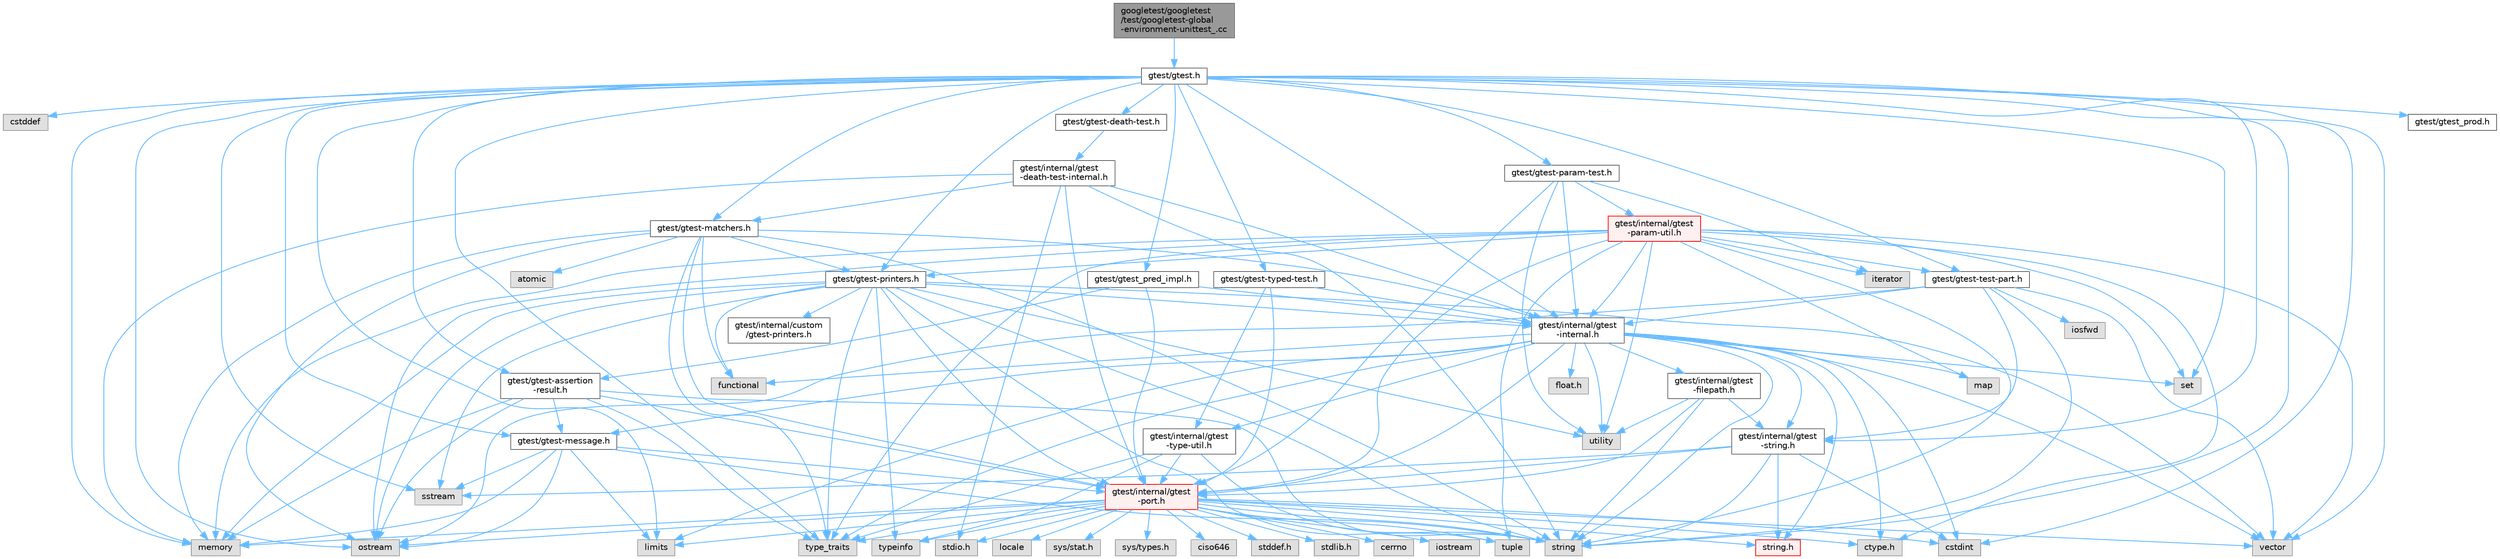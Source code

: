 digraph "googletest/googletest/test/googletest-global-environment-unittest_.cc"
{
 // LATEX_PDF_SIZE
  bgcolor="transparent";
  edge [fontname=Helvetica,fontsize=10,labelfontname=Helvetica,labelfontsize=10];
  node [fontname=Helvetica,fontsize=10,shape=box,height=0.2,width=0.4];
  Node1 [id="Node000001",label="googletest/googletest\l/test/googletest-global\l-environment-unittest_.cc",height=0.2,width=0.4,color="gray40", fillcolor="grey60", style="filled", fontcolor="black",tooltip=" "];
  Node1 -> Node2 [id="edge147_Node000001_Node000002",color="steelblue1",style="solid",tooltip=" "];
  Node2 [id="Node000002",label="gtest/gtest.h",height=0.2,width=0.4,color="grey40", fillcolor="white", style="filled",URL="$gtest_8h.html",tooltip=" "];
  Node2 -> Node3 [id="edge148_Node000002_Node000003",color="steelblue1",style="solid",tooltip=" "];
  Node3 [id="Node000003",label="cstddef",height=0.2,width=0.4,color="grey60", fillcolor="#E0E0E0", style="filled",tooltip=" "];
  Node2 -> Node4 [id="edge149_Node000002_Node000004",color="steelblue1",style="solid",tooltip=" "];
  Node4 [id="Node000004",label="cstdint",height=0.2,width=0.4,color="grey60", fillcolor="#E0E0E0", style="filled",tooltip=" "];
  Node2 -> Node5 [id="edge150_Node000002_Node000005",color="steelblue1",style="solid",tooltip=" "];
  Node5 [id="Node000005",label="limits",height=0.2,width=0.4,color="grey60", fillcolor="#E0E0E0", style="filled",tooltip=" "];
  Node2 -> Node6 [id="edge151_Node000002_Node000006",color="steelblue1",style="solid",tooltip=" "];
  Node6 [id="Node000006",label="memory",height=0.2,width=0.4,color="grey60", fillcolor="#E0E0E0", style="filled",tooltip=" "];
  Node2 -> Node7 [id="edge152_Node000002_Node000007",color="steelblue1",style="solid",tooltip=" "];
  Node7 [id="Node000007",label="ostream",height=0.2,width=0.4,color="grey60", fillcolor="#E0E0E0", style="filled",tooltip=" "];
  Node2 -> Node8 [id="edge153_Node000002_Node000008",color="steelblue1",style="solid",tooltip=" "];
  Node8 [id="Node000008",label="set",height=0.2,width=0.4,color="grey60", fillcolor="#E0E0E0", style="filled",tooltip=" "];
  Node2 -> Node9 [id="edge154_Node000002_Node000009",color="steelblue1",style="solid",tooltip=" "];
  Node9 [id="Node000009",label="sstream",height=0.2,width=0.4,color="grey60", fillcolor="#E0E0E0", style="filled",tooltip=" "];
  Node2 -> Node10 [id="edge155_Node000002_Node000010",color="steelblue1",style="solid",tooltip=" "];
  Node10 [id="Node000010",label="string",height=0.2,width=0.4,color="grey60", fillcolor="#E0E0E0", style="filled",tooltip=" "];
  Node2 -> Node11 [id="edge156_Node000002_Node000011",color="steelblue1",style="solid",tooltip=" "];
  Node11 [id="Node000011",label="type_traits",height=0.2,width=0.4,color="grey60", fillcolor="#E0E0E0", style="filled",tooltip=" "];
  Node2 -> Node12 [id="edge157_Node000002_Node000012",color="steelblue1",style="solid",tooltip=" "];
  Node12 [id="Node000012",label="vector",height=0.2,width=0.4,color="grey60", fillcolor="#E0E0E0", style="filled",tooltip=" "];
  Node2 -> Node13 [id="edge158_Node000002_Node000013",color="steelblue1",style="solid",tooltip=" "];
  Node13 [id="Node000013",label="gtest/gtest-assertion\l-result.h",height=0.2,width=0.4,color="grey40", fillcolor="white", style="filled",URL="$gtest-assertion-result_8h.html",tooltip=" "];
  Node13 -> Node6 [id="edge159_Node000013_Node000006",color="steelblue1",style="solid",tooltip=" "];
  Node13 -> Node7 [id="edge160_Node000013_Node000007",color="steelblue1",style="solid",tooltip=" "];
  Node13 -> Node10 [id="edge161_Node000013_Node000010",color="steelblue1",style="solid",tooltip=" "];
  Node13 -> Node11 [id="edge162_Node000013_Node000011",color="steelblue1",style="solid",tooltip=" "];
  Node13 -> Node14 [id="edge163_Node000013_Node000014",color="steelblue1",style="solid",tooltip=" "];
  Node14 [id="Node000014",label="gtest/gtest-message.h",height=0.2,width=0.4,color="grey40", fillcolor="white", style="filled",URL="$gtest-message_8h.html",tooltip=" "];
  Node14 -> Node5 [id="edge164_Node000014_Node000005",color="steelblue1",style="solid",tooltip=" "];
  Node14 -> Node6 [id="edge165_Node000014_Node000006",color="steelblue1",style="solid",tooltip=" "];
  Node14 -> Node7 [id="edge166_Node000014_Node000007",color="steelblue1",style="solid",tooltip=" "];
  Node14 -> Node9 [id="edge167_Node000014_Node000009",color="steelblue1",style="solid",tooltip=" "];
  Node14 -> Node10 [id="edge168_Node000014_Node000010",color="steelblue1",style="solid",tooltip=" "];
  Node14 -> Node15 [id="edge169_Node000014_Node000015",color="steelblue1",style="solid",tooltip=" "];
  Node15 [id="Node000015",label="gtest/internal/gtest\l-port.h",height=0.2,width=0.4,color="red", fillcolor="#FFF0F0", style="filled",URL="$gtest-port_8h.html",tooltip=" "];
  Node15 -> Node16 [id="edge170_Node000015_Node000016",color="steelblue1",style="solid",tooltip=" "];
  Node16 [id="Node000016",label="ciso646",height=0.2,width=0.4,color="grey60", fillcolor="#E0E0E0", style="filled",tooltip=" "];
  Node15 -> Node17 [id="edge171_Node000015_Node000017",color="steelblue1",style="solid",tooltip=" "];
  Node17 [id="Node000017",label="ctype.h",height=0.2,width=0.4,color="grey60", fillcolor="#E0E0E0", style="filled",tooltip=" "];
  Node15 -> Node18 [id="edge172_Node000015_Node000018",color="steelblue1",style="solid",tooltip=" "];
  Node18 [id="Node000018",label="stddef.h",height=0.2,width=0.4,color="grey60", fillcolor="#E0E0E0", style="filled",tooltip=" "];
  Node15 -> Node19 [id="edge173_Node000015_Node000019",color="steelblue1",style="solid",tooltip=" "];
  Node19 [id="Node000019",label="stdio.h",height=0.2,width=0.4,color="grey60", fillcolor="#E0E0E0", style="filled",tooltip=" "];
  Node15 -> Node20 [id="edge174_Node000015_Node000020",color="steelblue1",style="solid",tooltip=" "];
  Node20 [id="Node000020",label="stdlib.h",height=0.2,width=0.4,color="grey60", fillcolor="#E0E0E0", style="filled",tooltip=" "];
  Node15 -> Node21 [id="edge175_Node000015_Node000021",color="steelblue1",style="solid",tooltip=" "];
  Node21 [id="Node000021",label="string.h",height=0.2,width=0.4,color="red", fillcolor="#FFF0F0", style="filled",URL="$string_8h.html",tooltip=" "];
  Node15 -> Node32 [id="edge176_Node000015_Node000032",color="steelblue1",style="solid",tooltip=" "];
  Node32 [id="Node000032",label="cerrno",height=0.2,width=0.4,color="grey60", fillcolor="#E0E0E0", style="filled",tooltip=" "];
  Node15 -> Node4 [id="edge177_Node000015_Node000004",color="steelblue1",style="solid",tooltip=" "];
  Node15 -> Node33 [id="edge178_Node000015_Node000033",color="steelblue1",style="solid",tooltip=" "];
  Node33 [id="Node000033",label="iostream",height=0.2,width=0.4,color="grey60", fillcolor="#E0E0E0", style="filled",tooltip=" "];
  Node15 -> Node5 [id="edge179_Node000015_Node000005",color="steelblue1",style="solid",tooltip=" "];
  Node15 -> Node34 [id="edge180_Node000015_Node000034",color="steelblue1",style="solid",tooltip=" "];
  Node34 [id="Node000034",label="locale",height=0.2,width=0.4,color="grey60", fillcolor="#E0E0E0", style="filled",tooltip=" "];
  Node15 -> Node6 [id="edge181_Node000015_Node000006",color="steelblue1",style="solid",tooltip=" "];
  Node15 -> Node7 [id="edge182_Node000015_Node000007",color="steelblue1",style="solid",tooltip=" "];
  Node15 -> Node10 [id="edge183_Node000015_Node000010",color="steelblue1",style="solid",tooltip=" "];
  Node15 -> Node35 [id="edge184_Node000015_Node000035",color="steelblue1",style="solid",tooltip=" "];
  Node35 [id="Node000035",label="tuple",height=0.2,width=0.4,color="grey60", fillcolor="#E0E0E0", style="filled",tooltip=" "];
  Node15 -> Node11 [id="edge185_Node000015_Node000011",color="steelblue1",style="solid",tooltip=" "];
  Node15 -> Node12 [id="edge186_Node000015_Node000012",color="steelblue1",style="solid",tooltip=" "];
  Node15 -> Node36 [id="edge187_Node000015_Node000036",color="steelblue1",style="solid",tooltip=" "];
  Node36 [id="Node000036",label="sys/stat.h",height=0.2,width=0.4,color="grey60", fillcolor="#E0E0E0", style="filled",tooltip=" "];
  Node15 -> Node37 [id="edge188_Node000015_Node000037",color="steelblue1",style="solid",tooltip=" "];
  Node37 [id="Node000037",label="sys/types.h",height=0.2,width=0.4,color="grey60", fillcolor="#E0E0E0", style="filled",tooltip=" "];
  Node15 -> Node43 [id="edge189_Node000015_Node000043",color="steelblue1",style="solid",tooltip=" "];
  Node43 [id="Node000043",label="typeinfo",height=0.2,width=0.4,color="grey60", fillcolor="#E0E0E0", style="filled",tooltip=" "];
  Node13 -> Node15 [id="edge190_Node000013_Node000015",color="steelblue1",style="solid",tooltip=" "];
  Node2 -> Node44 [id="edge191_Node000002_Node000044",color="steelblue1",style="solid",tooltip=" "];
  Node44 [id="Node000044",label="gtest/gtest-death-test.h",height=0.2,width=0.4,color="grey40", fillcolor="white", style="filled",URL="$gtest-death-test_8h.html",tooltip=" "];
  Node44 -> Node45 [id="edge192_Node000044_Node000045",color="steelblue1",style="solid",tooltip=" "];
  Node45 [id="Node000045",label="gtest/internal/gtest\l-death-test-internal.h",height=0.2,width=0.4,color="grey40", fillcolor="white", style="filled",URL="$gtest-death-test-internal_8h.html",tooltip=" "];
  Node45 -> Node19 [id="edge193_Node000045_Node000019",color="steelblue1",style="solid",tooltip=" "];
  Node45 -> Node6 [id="edge194_Node000045_Node000006",color="steelblue1",style="solid",tooltip=" "];
  Node45 -> Node10 [id="edge195_Node000045_Node000010",color="steelblue1",style="solid",tooltip=" "];
  Node45 -> Node46 [id="edge196_Node000045_Node000046",color="steelblue1",style="solid",tooltip=" "];
  Node46 [id="Node000046",label="gtest/gtest-matchers.h",height=0.2,width=0.4,color="grey40", fillcolor="white", style="filled",URL="$gtest-matchers_8h.html",tooltip=" "];
  Node46 -> Node47 [id="edge197_Node000046_Node000047",color="steelblue1",style="solid",tooltip=" "];
  Node47 [id="Node000047",label="atomic",height=0.2,width=0.4,color="grey60", fillcolor="#E0E0E0", style="filled",tooltip=" "];
  Node46 -> Node48 [id="edge198_Node000046_Node000048",color="steelblue1",style="solid",tooltip=" "];
  Node48 [id="Node000048",label="functional",height=0.2,width=0.4,color="grey60", fillcolor="#E0E0E0", style="filled",tooltip=" "];
  Node46 -> Node6 [id="edge199_Node000046_Node000006",color="steelblue1",style="solid",tooltip=" "];
  Node46 -> Node7 [id="edge200_Node000046_Node000007",color="steelblue1",style="solid",tooltip=" "];
  Node46 -> Node10 [id="edge201_Node000046_Node000010",color="steelblue1",style="solid",tooltip=" "];
  Node46 -> Node11 [id="edge202_Node000046_Node000011",color="steelblue1",style="solid",tooltip=" "];
  Node46 -> Node49 [id="edge203_Node000046_Node000049",color="steelblue1",style="solid",tooltip=" "];
  Node49 [id="Node000049",label="gtest/gtest-printers.h",height=0.2,width=0.4,color="grey40", fillcolor="white", style="filled",URL="$gtest-printers_8h.html",tooltip=" "];
  Node49 -> Node48 [id="edge204_Node000049_Node000048",color="steelblue1",style="solid",tooltip=" "];
  Node49 -> Node6 [id="edge205_Node000049_Node000006",color="steelblue1",style="solid",tooltip=" "];
  Node49 -> Node7 [id="edge206_Node000049_Node000007",color="steelblue1",style="solid",tooltip=" "];
  Node49 -> Node9 [id="edge207_Node000049_Node000009",color="steelblue1",style="solid",tooltip=" "];
  Node49 -> Node10 [id="edge208_Node000049_Node000010",color="steelblue1",style="solid",tooltip=" "];
  Node49 -> Node35 [id="edge209_Node000049_Node000035",color="steelblue1",style="solid",tooltip=" "];
  Node49 -> Node11 [id="edge210_Node000049_Node000011",color="steelblue1",style="solid",tooltip=" "];
  Node49 -> Node43 [id="edge211_Node000049_Node000043",color="steelblue1",style="solid",tooltip=" "];
  Node49 -> Node26 [id="edge212_Node000049_Node000026",color="steelblue1",style="solid",tooltip=" "];
  Node26 [id="Node000026",label="utility",height=0.2,width=0.4,color="grey60", fillcolor="#E0E0E0", style="filled",tooltip=" "];
  Node49 -> Node12 [id="edge213_Node000049_Node000012",color="steelblue1",style="solid",tooltip=" "];
  Node49 -> Node50 [id="edge214_Node000049_Node000050",color="steelblue1",style="solid",tooltip=" "];
  Node50 [id="Node000050",label="gtest/internal/gtest\l-internal.h",height=0.2,width=0.4,color="grey40", fillcolor="white", style="filled",URL="$gtest-internal_8h.html",tooltip=" "];
  Node50 -> Node15 [id="edge215_Node000050_Node000015",color="steelblue1",style="solid",tooltip=" "];
  Node50 -> Node17 [id="edge216_Node000050_Node000017",color="steelblue1",style="solid",tooltip=" "];
  Node50 -> Node51 [id="edge217_Node000050_Node000051",color="steelblue1",style="solid",tooltip=" "];
  Node51 [id="Node000051",label="float.h",height=0.2,width=0.4,color="grey60", fillcolor="#E0E0E0", style="filled",tooltip=" "];
  Node50 -> Node21 [id="edge218_Node000050_Node000021",color="steelblue1",style="solid",tooltip=" "];
  Node50 -> Node4 [id="edge219_Node000050_Node000004",color="steelblue1",style="solid",tooltip=" "];
  Node50 -> Node48 [id="edge220_Node000050_Node000048",color="steelblue1",style="solid",tooltip=" "];
  Node50 -> Node5 [id="edge221_Node000050_Node000005",color="steelblue1",style="solid",tooltip=" "];
  Node50 -> Node52 [id="edge222_Node000050_Node000052",color="steelblue1",style="solid",tooltip=" "];
  Node52 [id="Node000052",label="map",height=0.2,width=0.4,color="grey60", fillcolor="#E0E0E0", style="filled",tooltip=" "];
  Node50 -> Node8 [id="edge223_Node000050_Node000008",color="steelblue1",style="solid",tooltip=" "];
  Node50 -> Node10 [id="edge224_Node000050_Node000010",color="steelblue1",style="solid",tooltip=" "];
  Node50 -> Node11 [id="edge225_Node000050_Node000011",color="steelblue1",style="solid",tooltip=" "];
  Node50 -> Node26 [id="edge226_Node000050_Node000026",color="steelblue1",style="solid",tooltip=" "];
  Node50 -> Node12 [id="edge227_Node000050_Node000012",color="steelblue1",style="solid",tooltip=" "];
  Node50 -> Node14 [id="edge228_Node000050_Node000014",color="steelblue1",style="solid",tooltip=" "];
  Node50 -> Node53 [id="edge229_Node000050_Node000053",color="steelblue1",style="solid",tooltip=" "];
  Node53 [id="Node000053",label="gtest/internal/gtest\l-filepath.h",height=0.2,width=0.4,color="grey40", fillcolor="white", style="filled",URL="$gtest-filepath_8h.html",tooltip=" "];
  Node53 -> Node10 [id="edge230_Node000053_Node000010",color="steelblue1",style="solid",tooltip=" "];
  Node53 -> Node26 [id="edge231_Node000053_Node000026",color="steelblue1",style="solid",tooltip=" "];
  Node53 -> Node15 [id="edge232_Node000053_Node000015",color="steelblue1",style="solid",tooltip=" "];
  Node53 -> Node54 [id="edge233_Node000053_Node000054",color="steelblue1",style="solid",tooltip=" "];
  Node54 [id="Node000054",label="gtest/internal/gtest\l-string.h",height=0.2,width=0.4,color="grey40", fillcolor="white", style="filled",URL="$gtest-string_8h.html",tooltip=" "];
  Node54 -> Node21 [id="edge234_Node000054_Node000021",color="steelblue1",style="solid",tooltip=" "];
  Node54 -> Node4 [id="edge235_Node000054_Node000004",color="steelblue1",style="solid",tooltip=" "];
  Node54 -> Node9 [id="edge236_Node000054_Node000009",color="steelblue1",style="solid",tooltip=" "];
  Node54 -> Node10 [id="edge237_Node000054_Node000010",color="steelblue1",style="solid",tooltip=" "];
  Node54 -> Node15 [id="edge238_Node000054_Node000015",color="steelblue1",style="solid",tooltip=" "];
  Node50 -> Node54 [id="edge239_Node000050_Node000054",color="steelblue1",style="solid",tooltip=" "];
  Node50 -> Node55 [id="edge240_Node000050_Node000055",color="steelblue1",style="solid",tooltip=" "];
  Node55 [id="Node000055",label="gtest/internal/gtest\l-type-util.h",height=0.2,width=0.4,color="grey40", fillcolor="white", style="filled",URL="$gtest-type-util_8h.html",tooltip=" "];
  Node55 -> Node10 [id="edge241_Node000055_Node000010",color="steelblue1",style="solid",tooltip=" "];
  Node55 -> Node11 [id="edge242_Node000055_Node000011",color="steelblue1",style="solid",tooltip=" "];
  Node55 -> Node43 [id="edge243_Node000055_Node000043",color="steelblue1",style="solid",tooltip=" "];
  Node55 -> Node15 [id="edge244_Node000055_Node000015",color="steelblue1",style="solid",tooltip=" "];
  Node49 -> Node15 [id="edge245_Node000049_Node000015",color="steelblue1",style="solid",tooltip=" "];
  Node49 -> Node56 [id="edge246_Node000049_Node000056",color="steelblue1",style="solid",tooltip=" "];
  Node56 [id="Node000056",label="gtest/internal/custom\l/gtest-printers.h",height=0.2,width=0.4,color="grey40", fillcolor="white", style="filled",URL="$internal_2custom_2gtest-printers_8h.html",tooltip=" "];
  Node46 -> Node50 [id="edge247_Node000046_Node000050",color="steelblue1",style="solid",tooltip=" "];
  Node46 -> Node15 [id="edge248_Node000046_Node000015",color="steelblue1",style="solid",tooltip=" "];
  Node45 -> Node50 [id="edge249_Node000045_Node000050",color="steelblue1",style="solid",tooltip=" "];
  Node45 -> Node15 [id="edge250_Node000045_Node000015",color="steelblue1",style="solid",tooltip=" "];
  Node2 -> Node46 [id="edge251_Node000002_Node000046",color="steelblue1",style="solid",tooltip=" "];
  Node2 -> Node14 [id="edge252_Node000002_Node000014",color="steelblue1",style="solid",tooltip=" "];
  Node2 -> Node57 [id="edge253_Node000002_Node000057",color="steelblue1",style="solid",tooltip=" "];
  Node57 [id="Node000057",label="gtest/gtest-param-test.h",height=0.2,width=0.4,color="grey40", fillcolor="white", style="filled",URL="$gtest-param-test_8h.html",tooltip=" "];
  Node57 -> Node28 [id="edge254_Node000057_Node000028",color="steelblue1",style="solid",tooltip=" "];
  Node28 [id="Node000028",label="iterator",height=0.2,width=0.4,color="grey60", fillcolor="#E0E0E0", style="filled",tooltip=" "];
  Node57 -> Node26 [id="edge255_Node000057_Node000026",color="steelblue1",style="solid",tooltip=" "];
  Node57 -> Node50 [id="edge256_Node000057_Node000050",color="steelblue1",style="solid",tooltip=" "];
  Node57 -> Node58 [id="edge257_Node000057_Node000058",color="steelblue1",style="solid",tooltip=" "];
  Node58 [id="Node000058",label="gtest/internal/gtest\l-param-util.h",height=0.2,width=0.4,color="red", fillcolor="#FFF0F0", style="filled",URL="$gtest-param-util_8h.html",tooltip=" "];
  Node58 -> Node17 [id="edge258_Node000058_Node000017",color="steelblue1",style="solid",tooltip=" "];
  Node58 -> Node28 [id="edge259_Node000058_Node000028",color="steelblue1",style="solid",tooltip=" "];
  Node58 -> Node52 [id="edge260_Node000058_Node000052",color="steelblue1",style="solid",tooltip=" "];
  Node58 -> Node6 [id="edge261_Node000058_Node000006",color="steelblue1",style="solid",tooltip=" "];
  Node58 -> Node7 [id="edge262_Node000058_Node000007",color="steelblue1",style="solid",tooltip=" "];
  Node58 -> Node8 [id="edge263_Node000058_Node000008",color="steelblue1",style="solid",tooltip=" "];
  Node58 -> Node10 [id="edge264_Node000058_Node000010",color="steelblue1",style="solid",tooltip=" "];
  Node58 -> Node35 [id="edge265_Node000058_Node000035",color="steelblue1",style="solid",tooltip=" "];
  Node58 -> Node11 [id="edge266_Node000058_Node000011",color="steelblue1",style="solid",tooltip=" "];
  Node58 -> Node26 [id="edge267_Node000058_Node000026",color="steelblue1",style="solid",tooltip=" "];
  Node58 -> Node12 [id="edge268_Node000058_Node000012",color="steelblue1",style="solid",tooltip=" "];
  Node58 -> Node49 [id="edge269_Node000058_Node000049",color="steelblue1",style="solid",tooltip=" "];
  Node58 -> Node61 [id="edge270_Node000058_Node000061",color="steelblue1",style="solid",tooltip=" "];
  Node61 [id="Node000061",label="gtest/gtest-test-part.h",height=0.2,width=0.4,color="grey40", fillcolor="white", style="filled",URL="$gtest-test-part_8h.html",tooltip=" "];
  Node61 -> Node62 [id="edge271_Node000061_Node000062",color="steelblue1",style="solid",tooltip=" "];
  Node62 [id="Node000062",label="iosfwd",height=0.2,width=0.4,color="grey60", fillcolor="#E0E0E0", style="filled",tooltip=" "];
  Node61 -> Node7 [id="edge272_Node000061_Node000007",color="steelblue1",style="solid",tooltip=" "];
  Node61 -> Node10 [id="edge273_Node000061_Node000010",color="steelblue1",style="solid",tooltip=" "];
  Node61 -> Node12 [id="edge274_Node000061_Node000012",color="steelblue1",style="solid",tooltip=" "];
  Node61 -> Node50 [id="edge275_Node000061_Node000050",color="steelblue1",style="solid",tooltip=" "];
  Node61 -> Node54 [id="edge276_Node000061_Node000054",color="steelblue1",style="solid",tooltip=" "];
  Node58 -> Node50 [id="edge277_Node000058_Node000050",color="steelblue1",style="solid",tooltip=" "];
  Node58 -> Node15 [id="edge278_Node000058_Node000015",color="steelblue1",style="solid",tooltip=" "];
  Node57 -> Node15 [id="edge279_Node000057_Node000015",color="steelblue1",style="solid",tooltip=" "];
  Node2 -> Node49 [id="edge280_Node000002_Node000049",color="steelblue1",style="solid",tooltip=" "];
  Node2 -> Node61 [id="edge281_Node000002_Node000061",color="steelblue1",style="solid",tooltip=" "];
  Node2 -> Node63 [id="edge282_Node000002_Node000063",color="steelblue1",style="solid",tooltip=" "];
  Node63 [id="Node000063",label="gtest/gtest-typed-test.h",height=0.2,width=0.4,color="grey40", fillcolor="white", style="filled",URL="$gtest-typed-test_8h.html",tooltip=" "];
  Node63 -> Node50 [id="edge283_Node000063_Node000050",color="steelblue1",style="solid",tooltip=" "];
  Node63 -> Node15 [id="edge284_Node000063_Node000015",color="steelblue1",style="solid",tooltip=" "];
  Node63 -> Node55 [id="edge285_Node000063_Node000055",color="steelblue1",style="solid",tooltip=" "];
  Node2 -> Node64 [id="edge286_Node000002_Node000064",color="steelblue1",style="solid",tooltip=" "];
  Node64 [id="Node000064",label="gtest/gtest_pred_impl.h",height=0.2,width=0.4,color="grey40", fillcolor="white", style="filled",URL="$gtest__pred__impl_8h.html",tooltip=" "];
  Node64 -> Node13 [id="edge287_Node000064_Node000013",color="steelblue1",style="solid",tooltip=" "];
  Node64 -> Node50 [id="edge288_Node000064_Node000050",color="steelblue1",style="solid",tooltip=" "];
  Node64 -> Node15 [id="edge289_Node000064_Node000015",color="steelblue1",style="solid",tooltip=" "];
  Node2 -> Node65 [id="edge290_Node000002_Node000065",color="steelblue1",style="solid",tooltip=" "];
  Node65 [id="Node000065",label="gtest/gtest_prod.h",height=0.2,width=0.4,color="grey40", fillcolor="white", style="filled",URL="$gtest__prod_8h.html",tooltip=" "];
  Node2 -> Node50 [id="edge291_Node000002_Node000050",color="steelblue1",style="solid",tooltip=" "];
  Node2 -> Node54 [id="edge292_Node000002_Node000054",color="steelblue1",style="solid",tooltip=" "];
}
